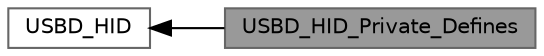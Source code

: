 digraph "USBD_HID_Private_Defines"
{
 // LATEX_PDF_SIZE
  bgcolor="transparent";
  edge [fontname=Helvetica,fontsize=10,labelfontname=Helvetica,labelfontsize=10];
  node [fontname=Helvetica,fontsize=10,shape=box,height=0.2,width=0.4];
  rankdir=LR;
  Node2 [label="USBD_HID",height=0.2,width=0.4,color="grey40", fillcolor="white", style="filled",URL="$group__USBD__HID.html",tooltip="usbd core module"];
  Node1 [label="USBD_HID_Private_Defines",height=0.2,width=0.4,color="gray40", fillcolor="grey60", style="filled", fontcolor="black",tooltip=" "];
  Node2->Node1 [shape=plaintext, dir="back", style="solid"];
}
